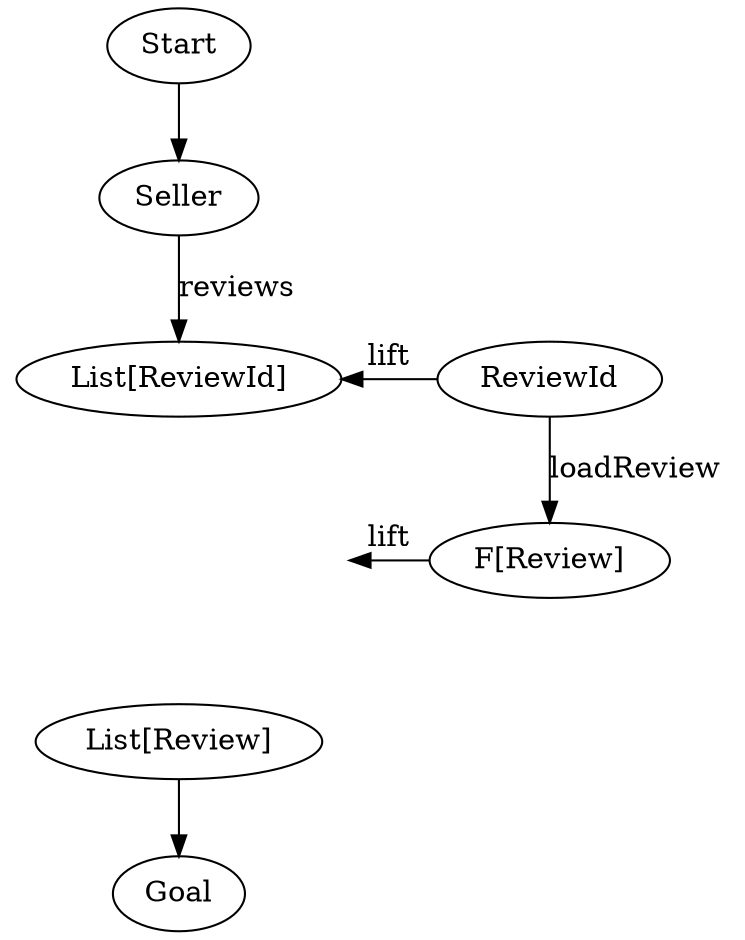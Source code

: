 digraph {
    Start[class="extremity"]
    Goal[class="extremity"]

    Seller[group="middle" class="start,disabled"]
    ListUUID[label="List[ReviewId]" group="middle" class="disabled"]
    ListFReview[label="List[F[Review]]" group="middle" style="invis"]
    FListReview[label="F[List[Review]]" class="goal" group="lower" style="invis"]
    ListReview[label="List[Review]" group="middle" class="goal,disabled"]

    UUID[label="ReviewId" group="lower"]
    FReview[label="F[Review]" group="lower"]

    {
        rank=same
        ListUUID -> UUID[class="required" label="lift" dir="back"]
    }

    {
        rank=same
        ListFReview -> FReview[class="required" label="lift" dir="back"]
    }

    {
        rank=same
        ListReview -> FListReview[style="invis"]
    }

    Start -> Seller[class="start,disabled"]
    ListReview -> Goal[class="goal,disabled"]
    UUID -> FReview[label="loadReview" class="required"]
    Seller -> ListUUID[label="reviews" class="disabled"]
    ListUUID -> ListFReview[label="loadReview.lift" style="invis"]
    ListFReview -> ListReview[style="invis" style="invis"]
    ListFReview -> FListReview[label="flip" style="invis"]
}

